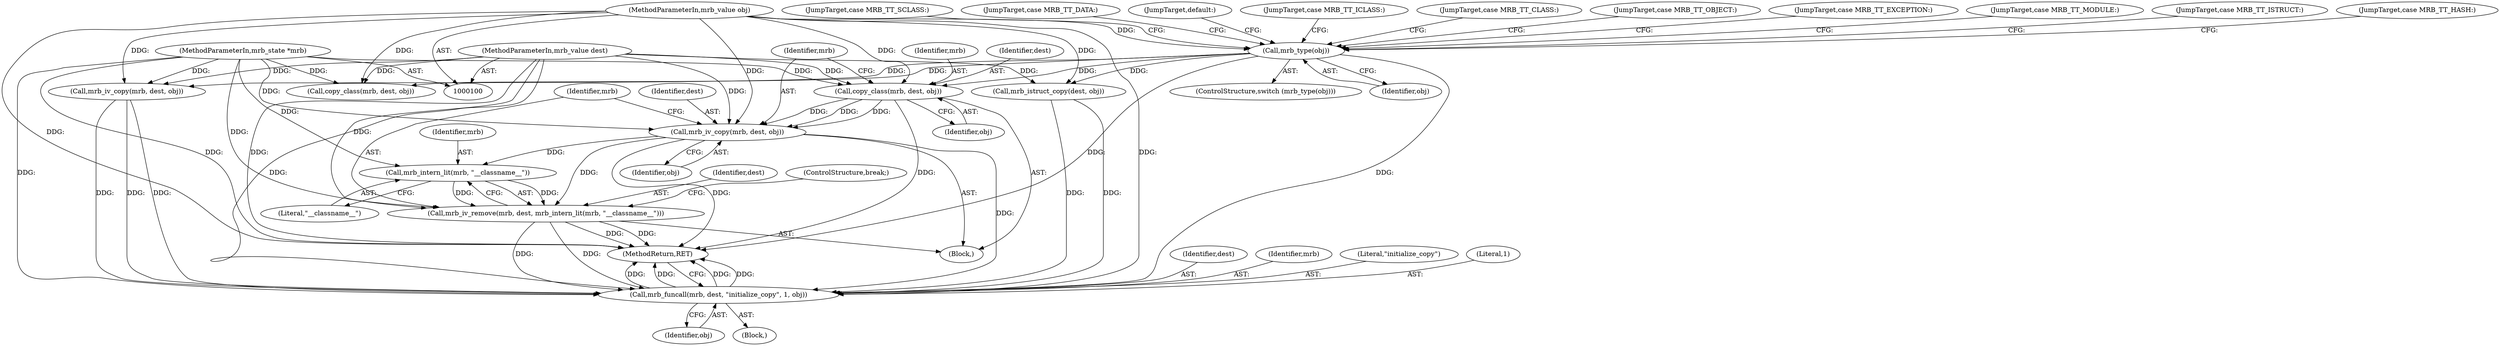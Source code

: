 digraph "0_mruby_b64ce17852b180dfeea81cf458660be41a78974d@pointer" {
"1000128" [label="(Call,mrb_intern_lit(mrb, \"__classname__\"))"];
"1000121" [label="(Call,mrb_iv_copy(mrb, dest, obj))"];
"1000117" [label="(Call,copy_class(mrb, dest, obj))"];
"1000101" [label="(MethodParameterIn,mrb_state *mrb)"];
"1000102" [label="(MethodParameterIn,mrb_value dest)"];
"1000106" [label="(Call,mrb_type(obj))"];
"1000103" [label="(MethodParameterIn,mrb_value obj)"];
"1000125" [label="(Call,mrb_iv_remove(mrb, dest, mrb_intern_lit(mrb, \"__classname__\")))"];
"1000149" [label="(Call,mrb_funcall(mrb, dest, \"initialize_copy\", 1, obj))"];
"1000108" [label="(Block,)"];
"1000116" [label="(JumpTarget,case MRB_TT_MODULE:)"];
"1000105" [label="(ControlStructure,switch (mrb_type(obj)))"];
"1000126" [label="(Identifier,mrb)"];
"1000124" [label="(Identifier,obj)"];
"1000131" [label="(ControlStructure,break;)"];
"1000118" [label="(Identifier,mrb)"];
"1000129" [label="(Identifier,mrb)"];
"1000107" [label="(Identifier,obj)"];
"1000127" [label="(Identifier,dest)"];
"1000102" [label="(MethodParameterIn,mrb_value dest)"];
"1000149" [label="(Call,mrb_funcall(mrb, dest, \"initialize_copy\", 1, obj))"];
"1000142" [label="(JumpTarget,case MRB_TT_ISTRUCT:)"];
"1000110" [label="(Call,copy_class(mrb, dest, obj))"];
"1000106" [label="(Call,mrb_type(obj))"];
"1000134" [label="(JumpTarget,case MRB_TT_HASH:)"];
"1000125" [label="(Call,mrb_iv_remove(mrb, dest, mrb_intern_lit(mrb, \"__classname__\")))"];
"1000119" [label="(Identifier,dest)"];
"1000151" [label="(Identifier,dest)"];
"1000130" [label="(Literal,\"__classname__\")"];
"1000133" [label="(JumpTarget,case MRB_TT_SCLASS:)"];
"1000150" [label="(Identifier,mrb)"];
"1000135" [label="(JumpTarget,case MRB_TT_DATA:)"];
"1000101" [label="(MethodParameterIn,mrb_state *mrb)"];
"1000117" [label="(Call,copy_class(mrb, dest, obj))"];
"1000143" [label="(Call,mrb_istruct_copy(dest, obj))"];
"1000122" [label="(Identifier,mrb)"];
"1000123" [label="(Identifier,dest)"];
"1000147" [label="(JumpTarget,default:)"];
"1000154" [label="(Identifier,obj)"];
"1000109" [label="(JumpTarget,case MRB_TT_ICLASS:)"];
"1000152" [label="(Literal,\"initialize_copy\")"];
"1000153" [label="(Literal,1)"];
"1000104" [label="(Block,)"];
"1000115" [label="(JumpTarget,case MRB_TT_CLASS:)"];
"1000103" [label="(MethodParameterIn,mrb_value obj)"];
"1000121" [label="(Call,mrb_iv_copy(mrb, dest, obj))"];
"1000132" [label="(JumpTarget,case MRB_TT_OBJECT:)"];
"1000137" [label="(Call,mrb_iv_copy(mrb, dest, obj))"];
"1000128" [label="(Call,mrb_intern_lit(mrb, \"__classname__\"))"];
"1000136" [label="(JumpTarget,case MRB_TT_EXCEPTION:)"];
"1000155" [label="(MethodReturn,RET)"];
"1000120" [label="(Identifier,obj)"];
"1000128" -> "1000125"  [label="AST: "];
"1000128" -> "1000130"  [label="CFG: "];
"1000129" -> "1000128"  [label="AST: "];
"1000130" -> "1000128"  [label="AST: "];
"1000125" -> "1000128"  [label="CFG: "];
"1000128" -> "1000125"  [label="DDG: "];
"1000128" -> "1000125"  [label="DDG: "];
"1000121" -> "1000128"  [label="DDG: "];
"1000101" -> "1000128"  [label="DDG: "];
"1000121" -> "1000108"  [label="AST: "];
"1000121" -> "1000124"  [label="CFG: "];
"1000122" -> "1000121"  [label="AST: "];
"1000123" -> "1000121"  [label="AST: "];
"1000124" -> "1000121"  [label="AST: "];
"1000126" -> "1000121"  [label="CFG: "];
"1000121" -> "1000155"  [label="DDG: "];
"1000117" -> "1000121"  [label="DDG: "];
"1000117" -> "1000121"  [label="DDG: "];
"1000117" -> "1000121"  [label="DDG: "];
"1000101" -> "1000121"  [label="DDG: "];
"1000102" -> "1000121"  [label="DDG: "];
"1000103" -> "1000121"  [label="DDG: "];
"1000121" -> "1000125"  [label="DDG: "];
"1000121" -> "1000149"  [label="DDG: "];
"1000117" -> "1000108"  [label="AST: "];
"1000117" -> "1000120"  [label="CFG: "];
"1000118" -> "1000117"  [label="AST: "];
"1000119" -> "1000117"  [label="AST: "];
"1000120" -> "1000117"  [label="AST: "];
"1000122" -> "1000117"  [label="CFG: "];
"1000117" -> "1000155"  [label="DDG: "];
"1000101" -> "1000117"  [label="DDG: "];
"1000102" -> "1000117"  [label="DDG: "];
"1000106" -> "1000117"  [label="DDG: "];
"1000103" -> "1000117"  [label="DDG: "];
"1000101" -> "1000100"  [label="AST: "];
"1000101" -> "1000155"  [label="DDG: "];
"1000101" -> "1000110"  [label="DDG: "];
"1000101" -> "1000125"  [label="DDG: "];
"1000101" -> "1000137"  [label="DDG: "];
"1000101" -> "1000149"  [label="DDG: "];
"1000102" -> "1000100"  [label="AST: "];
"1000102" -> "1000155"  [label="DDG: "];
"1000102" -> "1000110"  [label="DDG: "];
"1000102" -> "1000125"  [label="DDG: "];
"1000102" -> "1000137"  [label="DDG: "];
"1000102" -> "1000143"  [label="DDG: "];
"1000102" -> "1000149"  [label="DDG: "];
"1000106" -> "1000105"  [label="AST: "];
"1000106" -> "1000107"  [label="CFG: "];
"1000107" -> "1000106"  [label="AST: "];
"1000109" -> "1000106"  [label="CFG: "];
"1000115" -> "1000106"  [label="CFG: "];
"1000116" -> "1000106"  [label="CFG: "];
"1000132" -> "1000106"  [label="CFG: "];
"1000133" -> "1000106"  [label="CFG: "];
"1000134" -> "1000106"  [label="CFG: "];
"1000135" -> "1000106"  [label="CFG: "];
"1000136" -> "1000106"  [label="CFG: "];
"1000142" -> "1000106"  [label="CFG: "];
"1000147" -> "1000106"  [label="CFG: "];
"1000106" -> "1000155"  [label="DDG: "];
"1000103" -> "1000106"  [label="DDG: "];
"1000106" -> "1000110"  [label="DDG: "];
"1000106" -> "1000137"  [label="DDG: "];
"1000106" -> "1000143"  [label="DDG: "];
"1000106" -> "1000149"  [label="DDG: "];
"1000103" -> "1000100"  [label="AST: "];
"1000103" -> "1000155"  [label="DDG: "];
"1000103" -> "1000110"  [label="DDG: "];
"1000103" -> "1000137"  [label="DDG: "];
"1000103" -> "1000143"  [label="DDG: "];
"1000103" -> "1000149"  [label="DDG: "];
"1000125" -> "1000108"  [label="AST: "];
"1000126" -> "1000125"  [label="AST: "];
"1000127" -> "1000125"  [label="AST: "];
"1000131" -> "1000125"  [label="CFG: "];
"1000125" -> "1000155"  [label="DDG: "];
"1000125" -> "1000155"  [label="DDG: "];
"1000125" -> "1000149"  [label="DDG: "];
"1000125" -> "1000149"  [label="DDG: "];
"1000149" -> "1000104"  [label="AST: "];
"1000149" -> "1000154"  [label="CFG: "];
"1000150" -> "1000149"  [label="AST: "];
"1000151" -> "1000149"  [label="AST: "];
"1000152" -> "1000149"  [label="AST: "];
"1000153" -> "1000149"  [label="AST: "];
"1000154" -> "1000149"  [label="AST: "];
"1000155" -> "1000149"  [label="CFG: "];
"1000149" -> "1000155"  [label="DDG: "];
"1000149" -> "1000155"  [label="DDG: "];
"1000149" -> "1000155"  [label="DDG: "];
"1000149" -> "1000155"  [label="DDG: "];
"1000137" -> "1000149"  [label="DDG: "];
"1000137" -> "1000149"  [label="DDG: "];
"1000137" -> "1000149"  [label="DDG: "];
"1000143" -> "1000149"  [label="DDG: "];
"1000143" -> "1000149"  [label="DDG: "];
}
